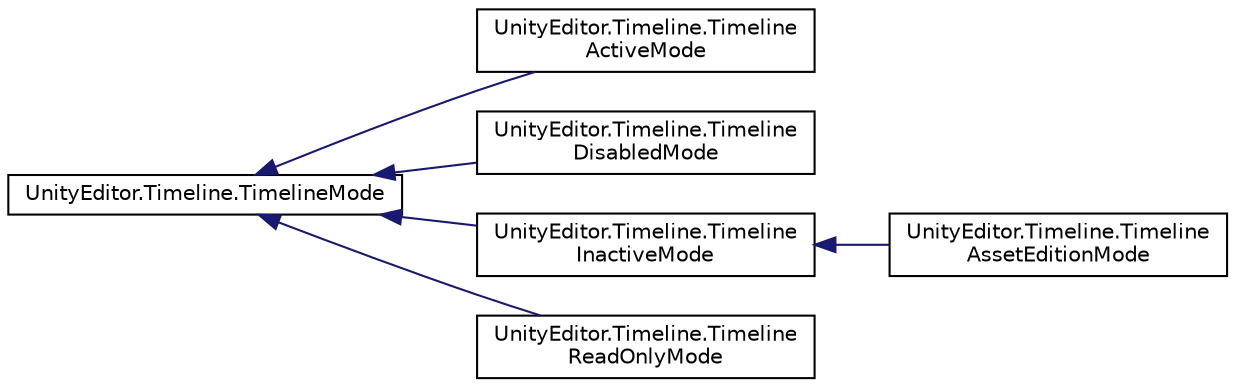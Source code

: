 digraph "Graphical Class Hierarchy"
{
 // LATEX_PDF_SIZE
  edge [fontname="Helvetica",fontsize="10",labelfontname="Helvetica",labelfontsize="10"];
  node [fontname="Helvetica",fontsize="10",shape=record];
  rankdir="LR";
  Node0 [label="UnityEditor.Timeline.TimelineMode",height=0.2,width=0.4,color="black", fillcolor="white", style="filled",URL="$class_unity_editor_1_1_timeline_1_1_timeline_mode.html",tooltip=" "];
  Node0 -> Node1 [dir="back",color="midnightblue",fontsize="10",style="solid",fontname="Helvetica"];
  Node1 [label="UnityEditor.Timeline.Timeline\lActiveMode",height=0.2,width=0.4,color="black", fillcolor="white", style="filled",URL="$class_unity_editor_1_1_timeline_1_1_timeline_active_mode.html",tooltip=" "];
  Node0 -> Node2 [dir="back",color="midnightblue",fontsize="10",style="solid",fontname="Helvetica"];
  Node2 [label="UnityEditor.Timeline.Timeline\lDisabledMode",height=0.2,width=0.4,color="black", fillcolor="white", style="filled",URL="$class_unity_editor_1_1_timeline_1_1_timeline_disabled_mode.html",tooltip=" "];
  Node0 -> Node3 [dir="back",color="midnightblue",fontsize="10",style="solid",fontname="Helvetica"];
  Node3 [label="UnityEditor.Timeline.Timeline\lInactiveMode",height=0.2,width=0.4,color="black", fillcolor="white", style="filled",URL="$class_unity_editor_1_1_timeline_1_1_timeline_inactive_mode.html",tooltip=" "];
  Node3 -> Node4 [dir="back",color="midnightblue",fontsize="10",style="solid",fontname="Helvetica"];
  Node4 [label="UnityEditor.Timeline.Timeline\lAssetEditionMode",height=0.2,width=0.4,color="black", fillcolor="white", style="filled",URL="$class_unity_editor_1_1_timeline_1_1_timeline_asset_edition_mode.html",tooltip=" "];
  Node0 -> Node5 [dir="back",color="midnightblue",fontsize="10",style="solid",fontname="Helvetica"];
  Node5 [label="UnityEditor.Timeline.Timeline\lReadOnlyMode",height=0.2,width=0.4,color="black", fillcolor="white", style="filled",URL="$class_unity_editor_1_1_timeline_1_1_timeline_read_only_mode.html",tooltip=" "];
}
